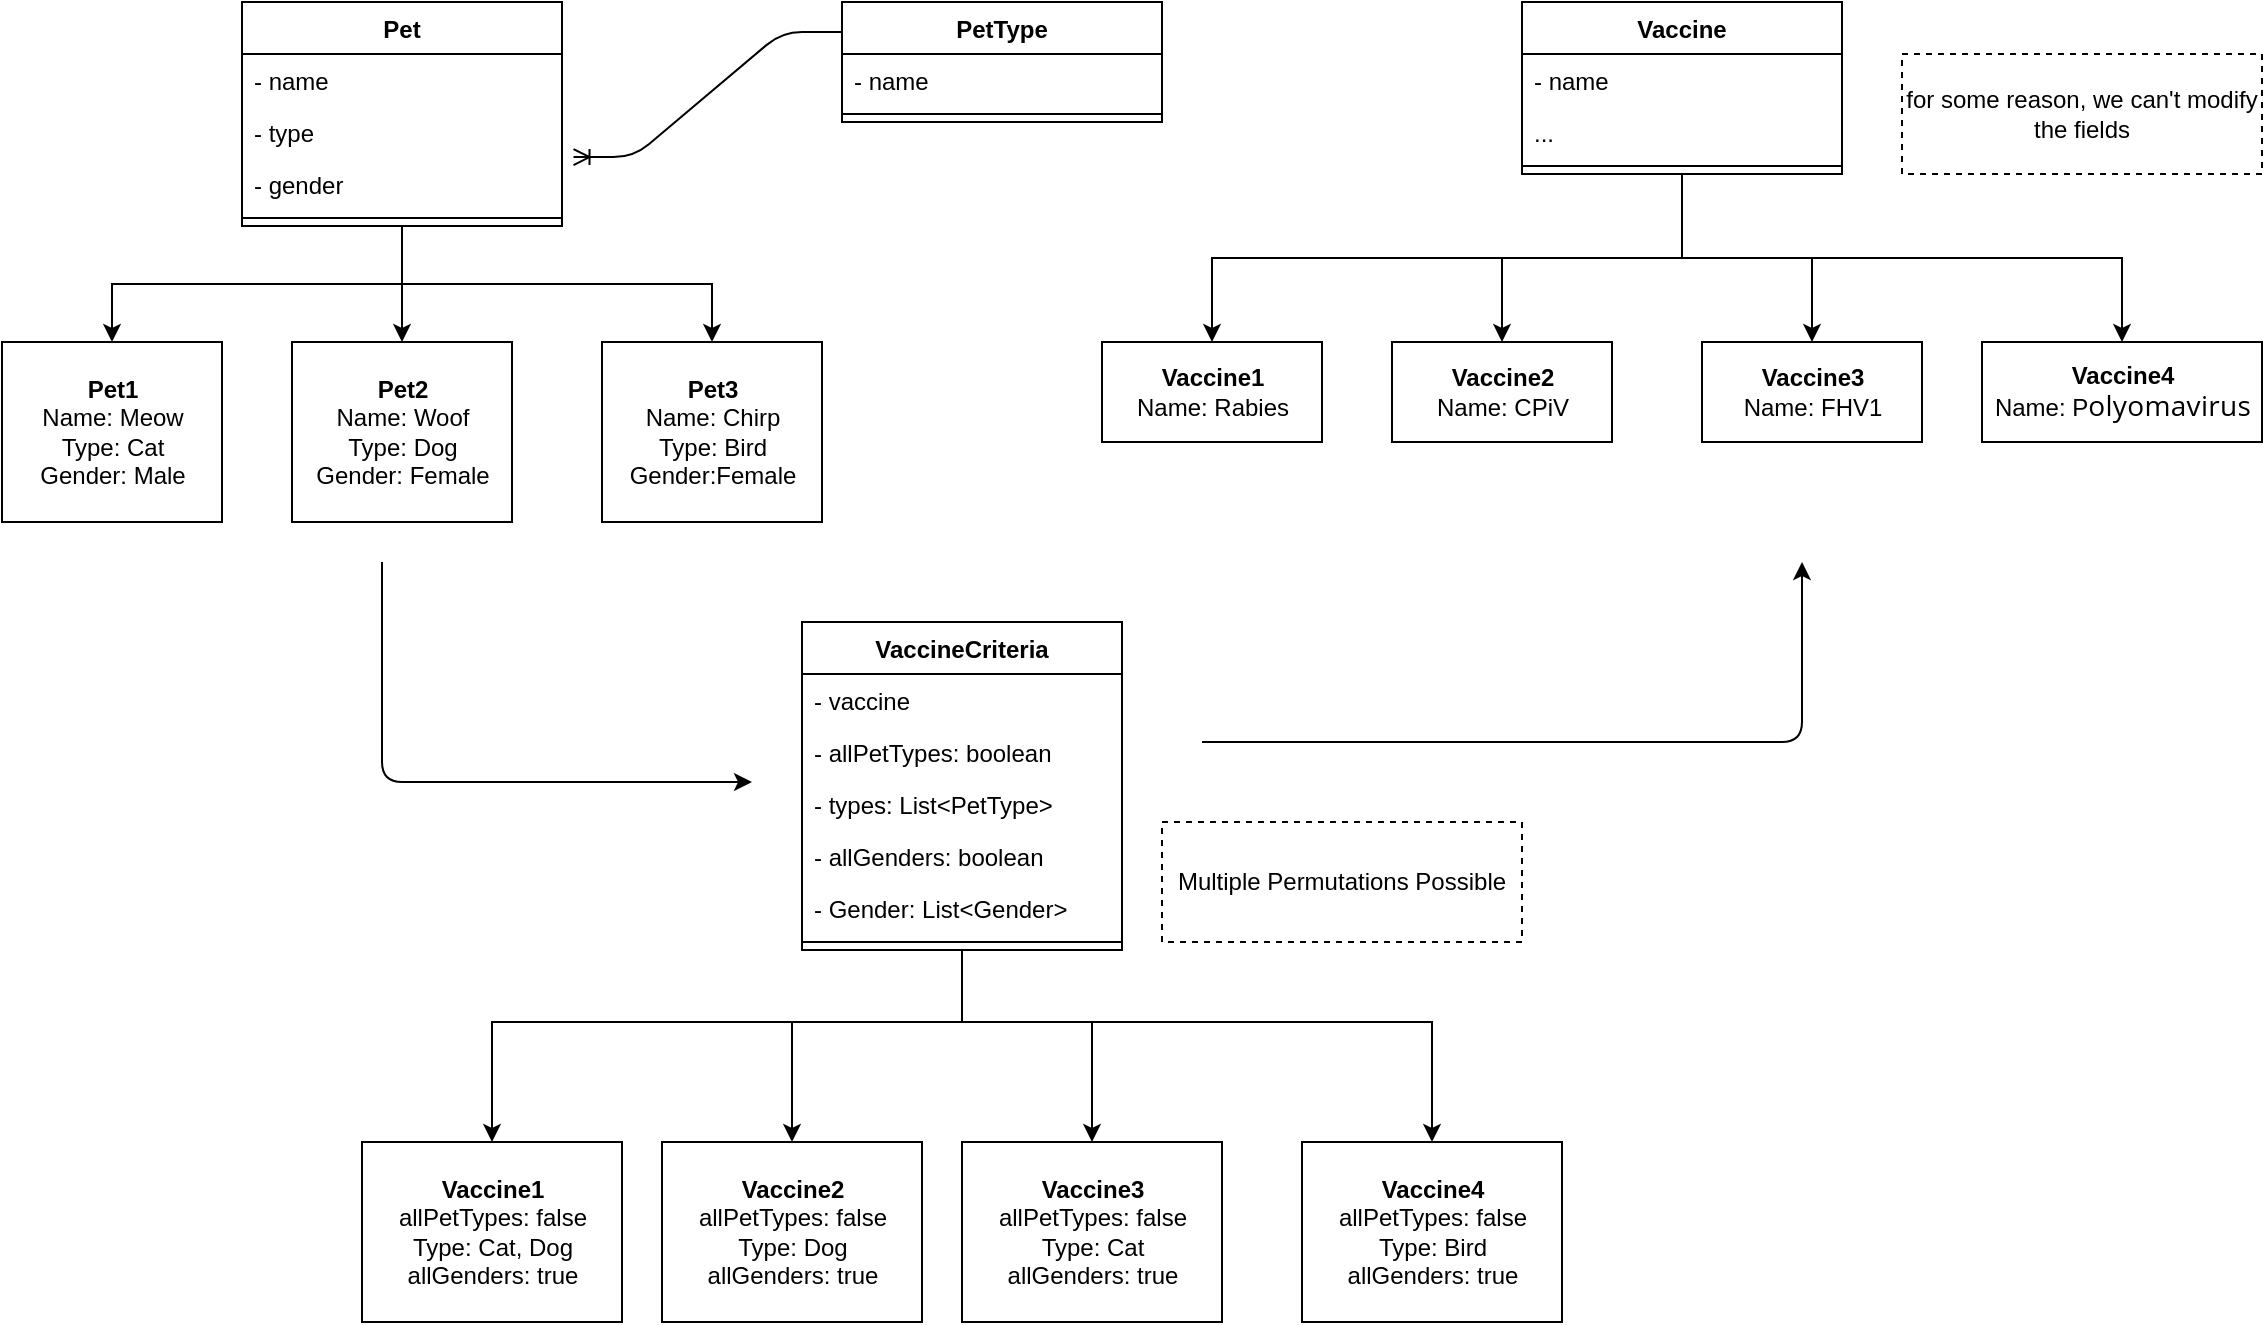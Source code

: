 <mxfile>
    <diagram id="n5d7S1y1ju8hwKbmUZpI" name="Page-1">
        <mxGraphModel dx="1412" dy="1150" grid="1" gridSize="10" guides="1" tooltips="1" connect="1" arrows="1" fold="1" page="1" pageScale="1" pageWidth="1100" pageHeight="850" math="0" shadow="0">
            <root>
                <mxCell id="0"/>
                <mxCell id="1" parent="0"/>
                <mxCell id="18" style="edgeStyle=orthogonalEdgeStyle;rounded=0;orthogonalLoop=1;jettySize=auto;html=1;exitX=0.5;exitY=1;exitDx=0;exitDy=0;" parent="1" source="10" target="14" edge="1">
                    <mxGeometry relative="1" as="geometry">
                        <mxPoint x="220" y="260" as="sourcePoint"/>
                    </mxGeometry>
                </mxCell>
                <mxCell id="19" style="edgeStyle=orthogonalEdgeStyle;rounded=0;orthogonalLoop=1;jettySize=auto;html=1;" parent="1" source="10" target="16" edge="1">
                    <mxGeometry relative="1" as="geometry"/>
                </mxCell>
                <mxCell id="20" style="edgeStyle=orthogonalEdgeStyle;rounded=0;orthogonalLoop=1;jettySize=auto;html=1;exitX=0.5;exitY=1;exitDx=0;exitDy=0;entryX=0.5;entryY=0;entryDx=0;entryDy=0;" parent="1" source="10" target="17" edge="1">
                    <mxGeometry relative="1" as="geometry"/>
                </mxCell>
                <mxCell id="10" value="Pet" style="swimlane;fontStyle=1;align=center;verticalAlign=top;childLayout=stackLayout;horizontal=1;startSize=26;horizontalStack=0;resizeParent=1;resizeParentMax=0;resizeLast=0;collapsible=1;marginBottom=0;" parent="1" vertex="1">
                    <mxGeometry x="160" y="150" width="160" height="112" as="geometry"/>
                </mxCell>
                <mxCell id="11" value="- name" style="text;strokeColor=none;fillColor=none;align=left;verticalAlign=top;spacingLeft=4;spacingRight=4;overflow=hidden;rotatable=0;points=[[0,0.5],[1,0.5]];portConstraint=eastwest;" parent="10" vertex="1">
                    <mxGeometry y="26" width="160" height="26" as="geometry"/>
                </mxCell>
                <mxCell id="15" value="- type" style="text;strokeColor=none;fillColor=none;align=left;verticalAlign=top;spacingLeft=4;spacingRight=4;overflow=hidden;rotatable=0;points=[[0,0.5],[1,0.5]];portConstraint=eastwest;" parent="10" vertex="1">
                    <mxGeometry y="52" width="160" height="26" as="geometry"/>
                </mxCell>
                <mxCell id="47" value="- gender" style="text;strokeColor=none;fillColor=none;align=left;verticalAlign=top;spacingLeft=4;spacingRight=4;overflow=hidden;rotatable=0;points=[[0,0.5],[1,0.5]];portConstraint=eastwest;" parent="10" vertex="1">
                    <mxGeometry y="78" width="160" height="26" as="geometry"/>
                </mxCell>
                <mxCell id="12" value="" style="line;strokeWidth=1;fillColor=none;align=left;verticalAlign=middle;spacingTop=-1;spacingLeft=3;spacingRight=3;rotatable=0;labelPosition=right;points=[];portConstraint=eastwest;" parent="10" vertex="1">
                    <mxGeometry y="104" width="160" height="8" as="geometry"/>
                </mxCell>
                <mxCell id="14" value="&lt;b&gt;Pet1&lt;/b&gt;&lt;br&gt;Name: Meow&lt;br&gt;Type: Cat&lt;br&gt;Gender: Male" style="html=1;" parent="1" vertex="1">
                    <mxGeometry x="40" y="320" width="110" height="90" as="geometry"/>
                </mxCell>
                <mxCell id="16" value="&lt;b&gt;Pet2&lt;/b&gt;&lt;br&gt;Name: Woof&lt;br&gt;Type: Dog&lt;br&gt;Gender: Female" style="html=1;" parent="1" vertex="1">
                    <mxGeometry x="185" y="320" width="110" height="90" as="geometry"/>
                </mxCell>
                <mxCell id="17" value="&lt;b&gt;Pet3&lt;/b&gt;&lt;br&gt;Name: Chirp&lt;br&gt;Type: Bird&lt;br&gt;Gender:Female" style="html=1;" parent="1" vertex="1">
                    <mxGeometry x="340" y="320" width="110" height="90" as="geometry"/>
                </mxCell>
                <mxCell id="38" style="edgeStyle=orthogonalEdgeStyle;rounded=0;orthogonalLoop=1;jettySize=auto;html=1;exitX=0.5;exitY=1;exitDx=0;exitDy=0;entryX=0.5;entryY=0;entryDx=0;entryDy=0;" parent="1" source="21" target="33" edge="1">
                    <mxGeometry relative="1" as="geometry"/>
                </mxCell>
                <mxCell id="39" style="edgeStyle=orthogonalEdgeStyle;rounded=0;orthogonalLoop=1;jettySize=auto;html=1;entryX=0.5;entryY=0;entryDx=0;entryDy=0;" parent="1" source="21" target="34" edge="1">
                    <mxGeometry relative="1" as="geometry"/>
                </mxCell>
                <mxCell id="40" style="edgeStyle=orthogonalEdgeStyle;rounded=0;orthogonalLoop=1;jettySize=auto;html=1;exitX=0.5;exitY=1;exitDx=0;exitDy=0;" parent="1" source="21" target="35" edge="1">
                    <mxGeometry relative="1" as="geometry"/>
                </mxCell>
                <mxCell id="41" style="edgeStyle=orthogonalEdgeStyle;rounded=0;orthogonalLoop=1;jettySize=auto;html=1;entryX=0.5;entryY=0;entryDx=0;entryDy=0;exitX=0.5;exitY=1;exitDx=0;exitDy=0;" parent="1" source="21" target="36" edge="1">
                    <mxGeometry relative="1" as="geometry"/>
                </mxCell>
                <mxCell id="21" value="Vaccine" style="swimlane;fontStyle=1;align=center;verticalAlign=top;childLayout=stackLayout;horizontal=1;startSize=26;horizontalStack=0;resizeParent=1;resizeParentMax=0;resizeLast=0;collapsible=1;marginBottom=0;" parent="1" vertex="1">
                    <mxGeometry x="800" y="150" width="160" height="86" as="geometry"/>
                </mxCell>
                <mxCell id="22" value="- name" style="text;strokeColor=none;fillColor=none;align=left;verticalAlign=top;spacingLeft=4;spacingRight=4;overflow=hidden;rotatable=0;points=[[0,0.5],[1,0.5]];portConstraint=eastwest;" parent="21" vertex="1">
                    <mxGeometry y="26" width="160" height="26" as="geometry"/>
                </mxCell>
                <mxCell id="23" value="..." style="text;strokeColor=none;fillColor=none;align=left;verticalAlign=top;spacingLeft=4;spacingRight=4;overflow=hidden;rotatable=0;points=[[0,0.5],[1,0.5]];portConstraint=eastwest;" parent="21" vertex="1">
                    <mxGeometry y="52" width="160" height="26" as="geometry"/>
                </mxCell>
                <mxCell id="24" value="" style="line;strokeWidth=1;fillColor=none;align=left;verticalAlign=middle;spacingTop=-1;spacingLeft=3;spacingRight=3;rotatable=0;labelPosition=right;points=[];portConstraint=eastwest;" parent="21" vertex="1">
                    <mxGeometry y="78" width="160" height="8" as="geometry"/>
                </mxCell>
                <mxCell id="25" value="PetType" style="swimlane;fontStyle=1;align=center;verticalAlign=top;childLayout=stackLayout;horizontal=1;startSize=26;horizontalStack=0;resizeParent=1;resizeParentMax=0;resizeLast=0;collapsible=1;marginBottom=0;" parent="1" vertex="1">
                    <mxGeometry x="460" y="150" width="160" height="60" as="geometry"/>
                </mxCell>
                <mxCell id="26" value="- name" style="text;strokeColor=none;fillColor=none;align=left;verticalAlign=top;spacingLeft=4;spacingRight=4;overflow=hidden;rotatable=0;points=[[0,0.5],[1,0.5]];portConstraint=eastwest;" parent="25" vertex="1">
                    <mxGeometry y="26" width="160" height="26" as="geometry"/>
                </mxCell>
                <mxCell id="28" value="" style="line;strokeWidth=1;fillColor=none;align=left;verticalAlign=middle;spacingTop=-1;spacingLeft=3;spacingRight=3;rotatable=0;labelPosition=right;points=[];portConstraint=eastwest;" parent="25" vertex="1">
                    <mxGeometry y="52" width="160" height="8" as="geometry"/>
                </mxCell>
                <mxCell id="33" value="&lt;b&gt;Vaccine1&lt;/b&gt;&lt;br&gt;Name: Rabies&lt;br&gt;" style="html=1;" parent="1" vertex="1">
                    <mxGeometry x="590" y="320" width="110" height="50" as="geometry"/>
                </mxCell>
                <mxCell id="34" value="&lt;b&gt;Vaccine2&lt;/b&gt;&lt;br&gt;Name: CPiV&lt;br&gt;" style="html=1;" parent="1" vertex="1">
                    <mxGeometry x="735" y="320" width="110" height="50" as="geometry"/>
                </mxCell>
                <mxCell id="35" value="&lt;b&gt;Vaccine3&lt;/b&gt;&lt;br&gt;Name: FHV1&lt;br&gt;" style="html=1;" parent="1" vertex="1">
                    <mxGeometry x="890" y="320" width="110" height="50" as="geometry"/>
                </mxCell>
                <mxCell id="36" value="&lt;b&gt;Vaccine4&lt;/b&gt;&lt;br&gt;Name: P&lt;span style=&quot;font-family: &amp;#34;open sans&amp;#34; , &amp;#34;fallback&amp;#34; , sans-serif ; font-size: 14px ; letter-spacing: 0.14px ; background-color: rgb(255 , 255 , 255)&quot;&gt;olyomavirus&lt;/span&gt;&lt;br&gt;" style="html=1;" parent="1" vertex="1">
                    <mxGeometry x="1030" y="320" width="140" height="50" as="geometry"/>
                </mxCell>
                <mxCell id="37" value="" style="edgeStyle=entityRelationEdgeStyle;fontSize=12;html=1;endArrow=ERoneToMany;exitX=0;exitY=0.25;exitDx=0;exitDy=0;entryX=1.036;entryY=0.982;entryDx=0;entryDy=0;entryPerimeter=0;" parent="1" source="25" target="15" edge="1">
                    <mxGeometry width="100" height="100" relative="1" as="geometry">
                        <mxPoint x="340" y="250" as="sourcePoint"/>
                        <mxPoint x="400" y="230" as="targetPoint"/>
                    </mxGeometry>
                </mxCell>
                <mxCell id="61" style="edgeStyle=orthogonalEdgeStyle;rounded=0;orthogonalLoop=1;jettySize=auto;html=1;" parent="1" source="42" target="50" edge="1">
                    <mxGeometry relative="1" as="geometry">
                        <Array as="points">
                            <mxPoint x="520" y="660"/>
                            <mxPoint x="285" y="660"/>
                        </Array>
                    </mxGeometry>
                </mxCell>
                <mxCell id="62" style="edgeStyle=orthogonalEdgeStyle;rounded=0;orthogonalLoop=1;jettySize=auto;html=1;entryX=0.5;entryY=0;entryDx=0;entryDy=0;" parent="1" source="42" target="58" edge="1">
                    <mxGeometry relative="1" as="geometry">
                        <Array as="points">
                            <mxPoint x="520" y="660"/>
                            <mxPoint x="435" y="660"/>
                        </Array>
                    </mxGeometry>
                </mxCell>
                <mxCell id="63" style="edgeStyle=orthogonalEdgeStyle;rounded=0;orthogonalLoop=1;jettySize=auto;html=1;entryX=0.5;entryY=0;entryDx=0;entryDy=0;" parent="1" source="42" target="59" edge="1">
                    <mxGeometry relative="1" as="geometry">
                        <Array as="points">
                            <mxPoint x="520" y="660"/>
                            <mxPoint x="585" y="660"/>
                        </Array>
                    </mxGeometry>
                </mxCell>
                <mxCell id="64" style="edgeStyle=orthogonalEdgeStyle;rounded=0;orthogonalLoop=1;jettySize=auto;html=1;" parent="1" source="42" target="60" edge="1">
                    <mxGeometry relative="1" as="geometry">
                        <Array as="points">
                            <mxPoint x="520" y="660"/>
                            <mxPoint x="755" y="660"/>
                        </Array>
                    </mxGeometry>
                </mxCell>
                <mxCell id="42" value="VaccineCriteria" style="swimlane;fontStyle=1;align=center;verticalAlign=top;childLayout=stackLayout;horizontal=1;startSize=26;horizontalStack=0;resizeParent=1;resizeParentMax=0;resizeLast=0;collapsible=1;marginBottom=0;" parent="1" vertex="1">
                    <mxGeometry x="440" y="460" width="160" height="164" as="geometry"/>
                </mxCell>
                <mxCell id="43" value="- vaccine" style="text;strokeColor=none;fillColor=none;align=left;verticalAlign=top;spacingLeft=4;spacingRight=4;overflow=hidden;rotatable=0;points=[[0,0.5],[1,0.5]];portConstraint=eastwest;" parent="42" vertex="1">
                    <mxGeometry y="26" width="160" height="26" as="geometry"/>
                </mxCell>
                <mxCell id="46" value="- allPetTypes: boolean" style="text;strokeColor=none;fillColor=none;align=left;verticalAlign=top;spacingLeft=4;spacingRight=4;overflow=hidden;rotatable=0;points=[[0,0.5],[1,0.5]];portConstraint=eastwest;" parent="42" vertex="1">
                    <mxGeometry y="52" width="160" height="26" as="geometry"/>
                </mxCell>
                <mxCell id="49" value="- types: List&lt;PetType&gt;" style="text;strokeColor=none;fillColor=none;align=left;verticalAlign=top;spacingLeft=4;spacingRight=4;overflow=hidden;rotatable=0;points=[[0,0.5],[1,0.5]];portConstraint=eastwest;" parent="42" vertex="1">
                    <mxGeometry y="78" width="160" height="26" as="geometry"/>
                </mxCell>
                <mxCell id="48" value="- allGenders: boolean" style="text;strokeColor=none;fillColor=none;align=left;verticalAlign=top;spacingLeft=4;spacingRight=4;overflow=hidden;rotatable=0;points=[[0,0.5],[1,0.5]];portConstraint=eastwest;" parent="42" vertex="1">
                    <mxGeometry y="104" width="160" height="26" as="geometry"/>
                </mxCell>
                <mxCell id="44" value="- Gender: List&lt;Gender&gt;" style="text;strokeColor=none;fillColor=none;align=left;verticalAlign=top;spacingLeft=4;spacingRight=4;overflow=hidden;rotatable=0;points=[[0,0.5],[1,0.5]];portConstraint=eastwest;" parent="42" vertex="1">
                    <mxGeometry y="130" width="160" height="26" as="geometry"/>
                </mxCell>
                <mxCell id="45" value="" style="line;strokeWidth=1;fillColor=none;align=left;verticalAlign=middle;spacingTop=-1;spacingLeft=3;spacingRight=3;rotatable=0;labelPosition=right;points=[];portConstraint=eastwest;" parent="42" vertex="1">
                    <mxGeometry y="156" width="160" height="8" as="geometry"/>
                </mxCell>
                <mxCell id="50" value="&lt;b&gt;Vaccine1&lt;/b&gt;&lt;br&gt;allPetTypes: false&lt;br&gt;Type: Cat, Dog&lt;br&gt;allGenders: true" style="html=1;" parent="1" vertex="1">
                    <mxGeometry x="220" y="720" width="130" height="90" as="geometry"/>
                </mxCell>
                <mxCell id="54" value="Multiple Permutations Possible" style="rounded=0;whiteSpace=wrap;html=1;dashed=1;" parent="1" vertex="1">
                    <mxGeometry x="620" y="560" width="180" height="60" as="geometry"/>
                </mxCell>
                <mxCell id="55" value="" style="edgeStyle=segmentEdgeStyle;endArrow=classic;html=1;" parent="1" edge="1">
                    <mxGeometry width="50" height="50" relative="1" as="geometry">
                        <mxPoint x="640" y="520" as="sourcePoint"/>
                        <mxPoint x="940" y="430" as="targetPoint"/>
                        <Array as="points">
                            <mxPoint x="940" y="520"/>
                            <mxPoint x="940" y="470"/>
                        </Array>
                    </mxGeometry>
                </mxCell>
                <mxCell id="56" value="" style="edgeStyle=segmentEdgeStyle;endArrow=classic;html=1;" parent="1" edge="1">
                    <mxGeometry width="50" height="50" relative="1" as="geometry">
                        <mxPoint x="230" y="430" as="sourcePoint"/>
                        <mxPoint x="415" y="540" as="targetPoint"/>
                        <Array as="points">
                            <mxPoint x="230" y="430"/>
                            <mxPoint x="230" y="540"/>
                        </Array>
                    </mxGeometry>
                </mxCell>
                <mxCell id="58" value="&lt;b&gt;Vaccine2&lt;/b&gt;&lt;br&gt;allPetTypes: false&lt;br&gt;Type: Dog&lt;br&gt;allGenders: true" style="html=1;" parent="1" vertex="1">
                    <mxGeometry x="370" y="720" width="130" height="90" as="geometry"/>
                </mxCell>
                <mxCell id="59" value="&lt;b&gt;Vaccine3&lt;/b&gt;&lt;br&gt;allPetTypes: false&lt;br&gt;Type: Cat&lt;br&gt;allGenders: true" style="html=1;" parent="1" vertex="1">
                    <mxGeometry x="520" y="720" width="130" height="90" as="geometry"/>
                </mxCell>
                <mxCell id="60" value="&lt;b&gt;Vaccine4&lt;/b&gt;&lt;br&gt;allPetTypes: false&lt;br&gt;Type: Bird&lt;br&gt;allGenders: true" style="html=1;" parent="1" vertex="1">
                    <mxGeometry x="690" y="720" width="130" height="90" as="geometry"/>
                </mxCell>
                <mxCell id="65" value="for some reason, we can't modify the fields" style="rounded=0;whiteSpace=wrap;html=1;dashed=1;" vertex="1" parent="1">
                    <mxGeometry x="990" y="176" width="180" height="60" as="geometry"/>
                </mxCell>
            </root>
        </mxGraphModel>
    </diagram>
</mxfile>